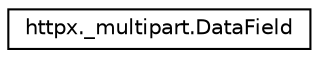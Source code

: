 digraph "Graphical Class Hierarchy"
{
 // LATEX_PDF_SIZE
  edge [fontname="Helvetica",fontsize="10",labelfontname="Helvetica",labelfontsize="10"];
  node [fontname="Helvetica",fontsize="10",shape=record];
  rankdir="LR";
  Node0 [label="httpx._multipart.DataField",height=0.2,width=0.4,color="black", fillcolor="white", style="filled",URL="$classhttpx_1_1__multipart_1_1DataField.html",tooltip=" "];
}
